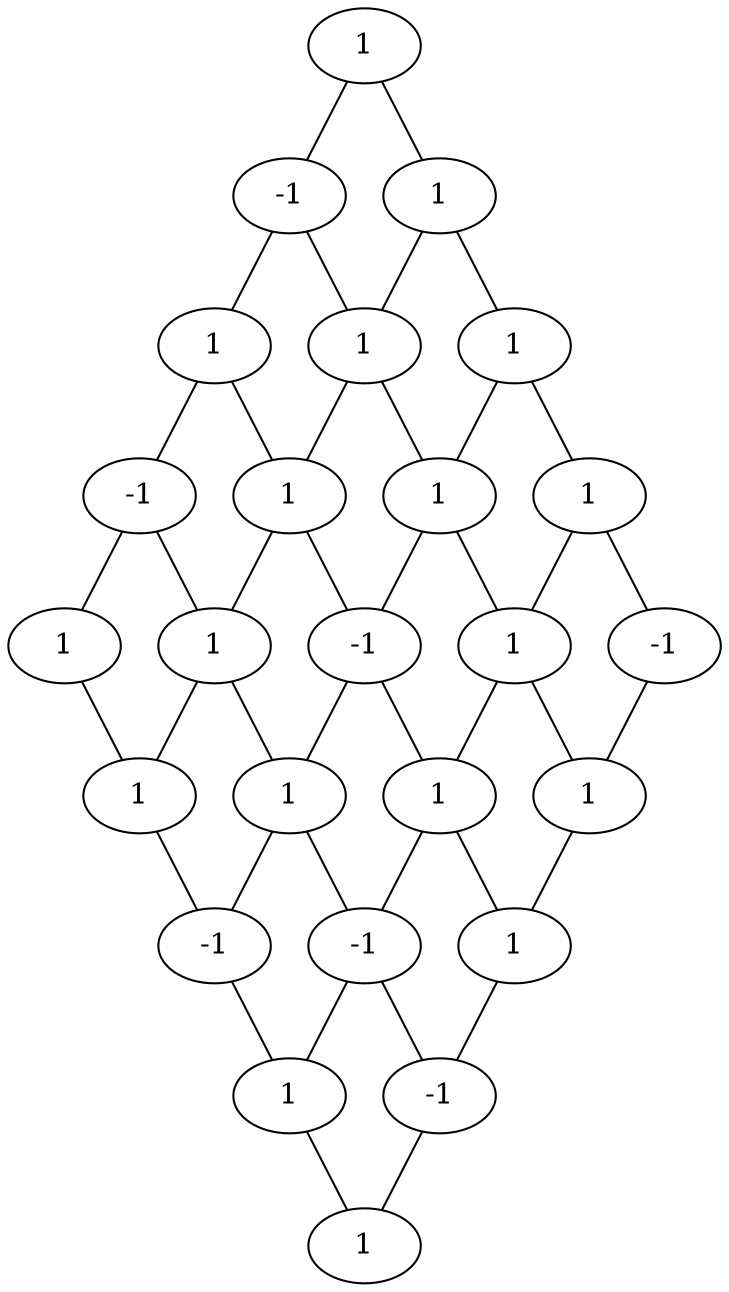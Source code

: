 graph {
  "0" [
    label = "1",
  ];
  "1" [
    label = "-1",
  ];
  "5" [
    label = "1",
  ];
  "2" [
    label = "1",
  ];
  "6" [
    label = "1",
  ];
  "3" [
    label = "-1",
  ];
  "7" [
    label = "1",
  ];
  "4" [
    label = "1",
  ];
  "8" [
    label = "1",
  ];
  "9" [
    label = "1",
  ];
  "10" [
    label = "1",
  ];
  "11" [
    label = "1",
  ];
  "12" [
    label = "-1",
  ];
  "13" [
    label = "1",
  ];
  "14" [
    label = "-1",
  ];
  "15" [
    label = "1",
  ];
  "16" [
    label = "1",
  ];
  "17" [
    label = "1",
  ];
  "18" [
    label = "-1",
  ];
  "19" [
    label = "1",
  ];
  "20" [
    label = "-1",
  ];
  "21" [
    label = "1",
  ];
  "22" [
    label = "1",
  ];
  "23" [
    label = "-1",
  ];
  "24" [
    label = "1",
  ];
  "0" -- "1";
  "0" -- "5";
  "1" -- "2";
  "1" -- "6";
  "2" -- "3";
  "2" -- "7";
  "3" -- "4";
  "3" -- "8";
  "4" -- "9";
  "5" -- "6";
  "5" -- "10";
  "6" -- "7";
  "6" -- "11";
  "7" -- "8";
  "7" -- "12";
  "8" -- "9";
  "8" -- "13";
  "9" -- "14";
  "10" -- "11";
  "10" -- "15";
  "11" -- "12";
  "11" -- "16";
  "12" -- "13";
  "12" -- "17";
  "13" -- "14";
  "13" -- "18";
  "14" -- "19";
  "15" -- "16";
  "15" -- "20";
  "16" -- "17";
  "16" -- "21";
  "17" -- "18";
  "17" -- "22";
  "18" -- "19";
  "18" -- "23";
  "19" -- "24";
  "20" -- "21";
  "21" -- "22";
  "22" -- "23";
  "23" -- "24";
}